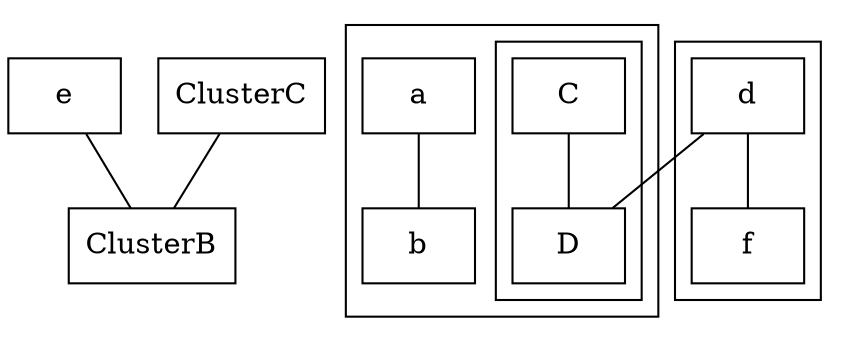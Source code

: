 graph G {
	node [shape=box]
	e
	subgraph ClusterA {
		a -- b
		subgraph ClusterC {
			C -- D
		}
	}
	subgraph ClusterB {
		d -- f
	}
	e -- ClusterB
	d -- D
	ClusterC -- ClusterB
}
